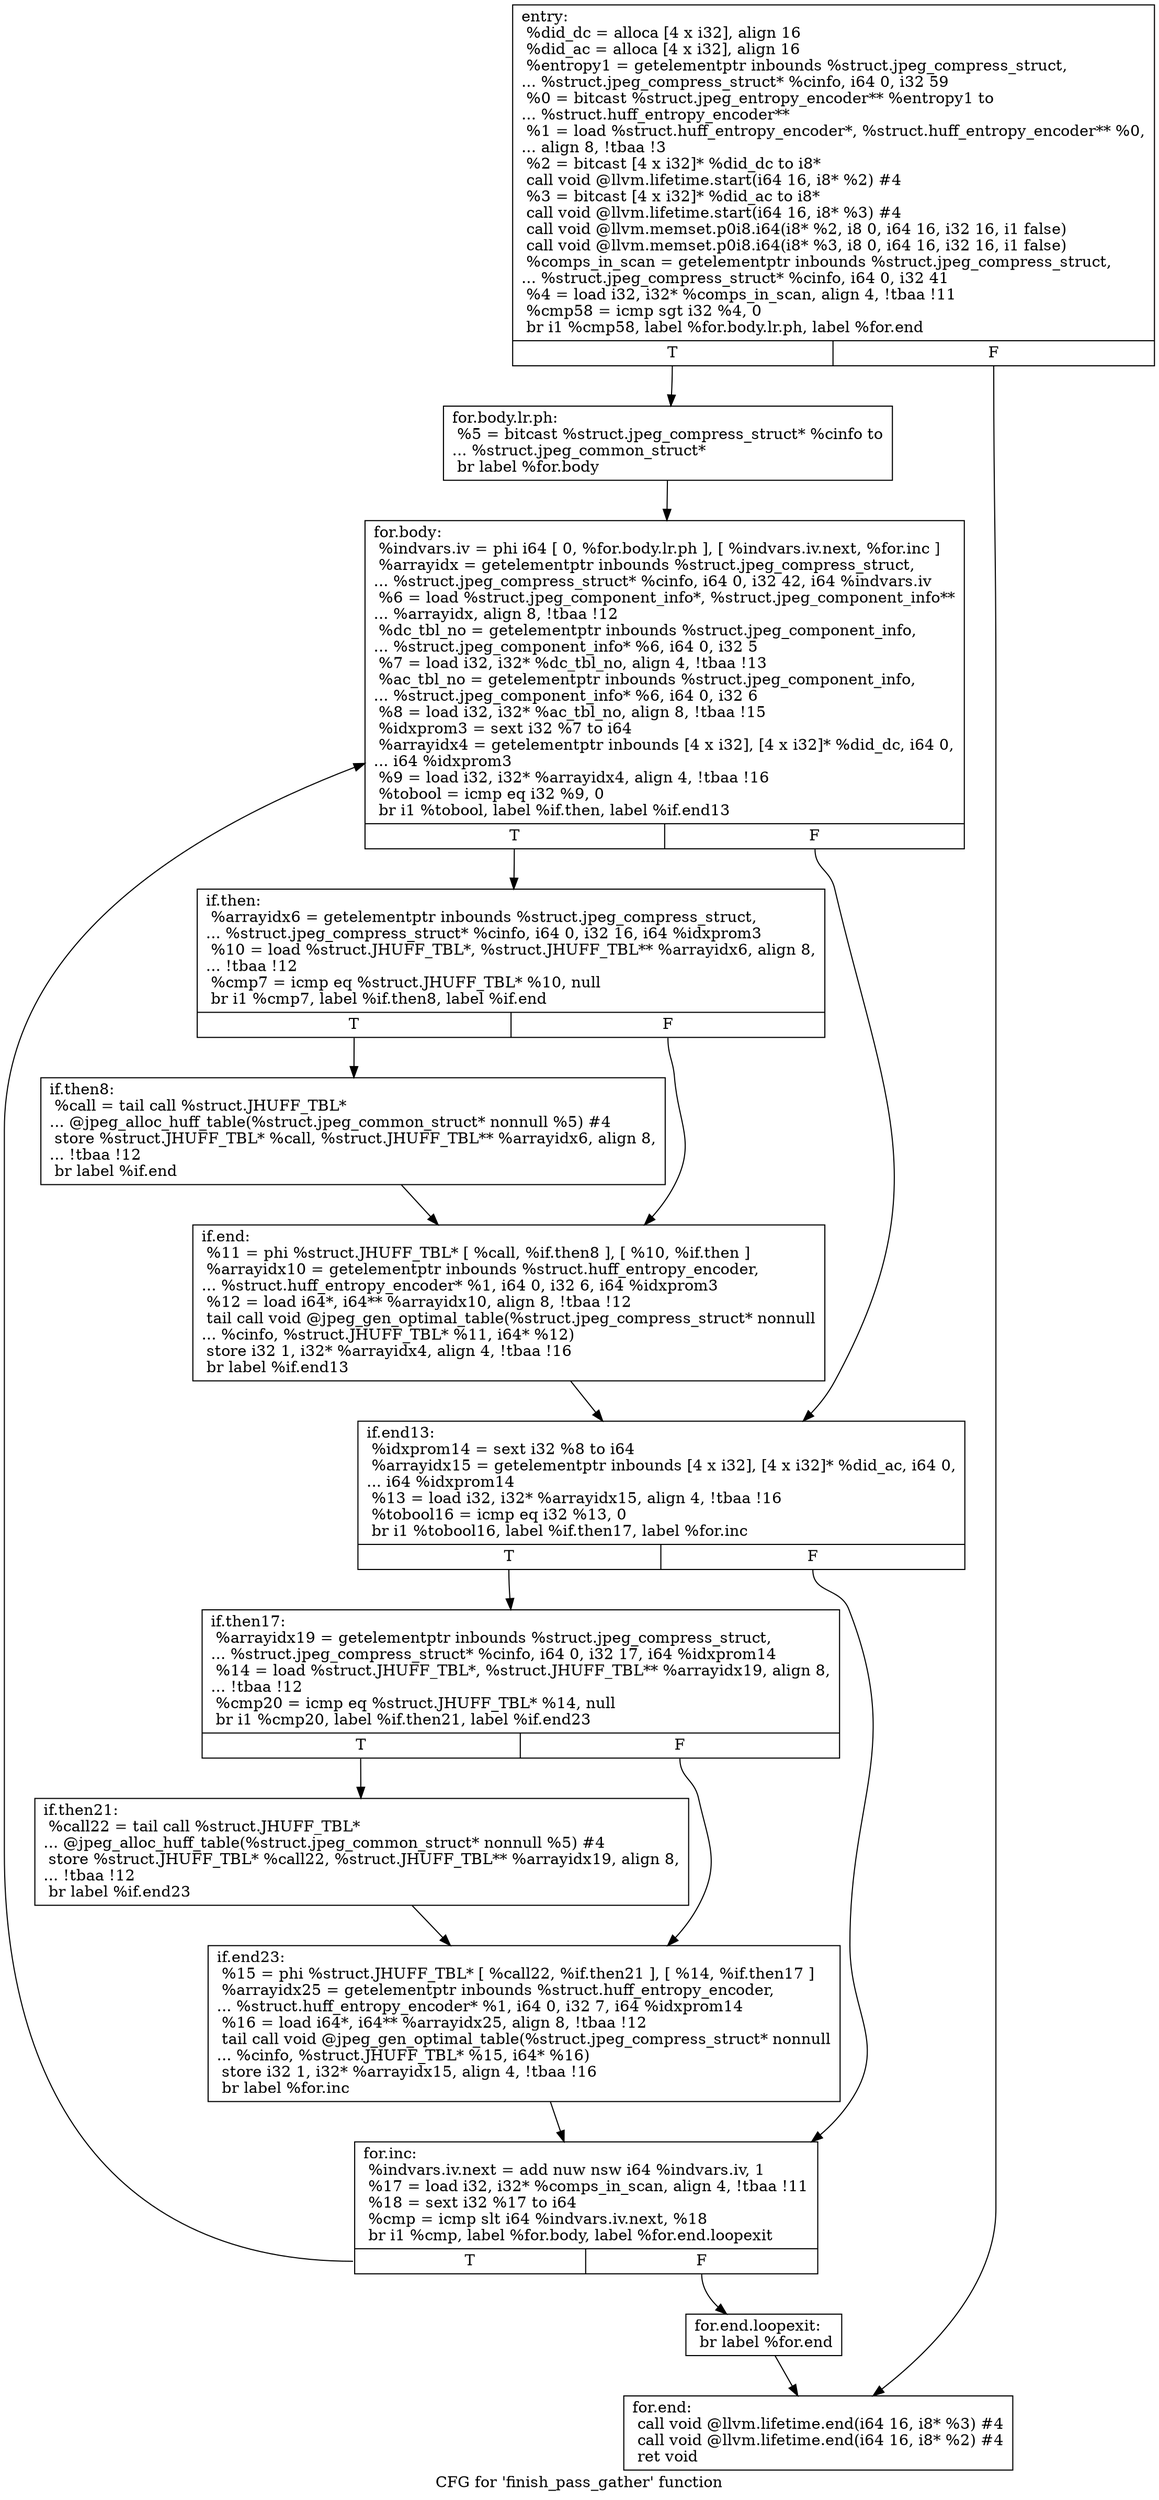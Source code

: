 digraph "CFG for 'finish_pass_gather' function" {
	label="CFG for 'finish_pass_gather' function";

	Node0x641e190 [shape=record,label="{entry:\l  %did_dc = alloca [4 x i32], align 16\l  %did_ac = alloca [4 x i32], align 16\l  %entropy1 = getelementptr inbounds %struct.jpeg_compress_struct,\l... %struct.jpeg_compress_struct* %cinfo, i64 0, i32 59\l  %0 = bitcast %struct.jpeg_entropy_encoder** %entropy1 to\l... %struct.huff_entropy_encoder**\l  %1 = load %struct.huff_entropy_encoder*, %struct.huff_entropy_encoder** %0,\l... align 8, !tbaa !3\l  %2 = bitcast [4 x i32]* %did_dc to i8*\l  call void @llvm.lifetime.start(i64 16, i8* %2) #4\l  %3 = bitcast [4 x i32]* %did_ac to i8*\l  call void @llvm.lifetime.start(i64 16, i8* %3) #4\l  call void @llvm.memset.p0i8.i64(i8* %2, i8 0, i64 16, i32 16, i1 false)\l  call void @llvm.memset.p0i8.i64(i8* %3, i8 0, i64 16, i32 16, i1 false)\l  %comps_in_scan = getelementptr inbounds %struct.jpeg_compress_struct,\l... %struct.jpeg_compress_struct* %cinfo, i64 0, i32 41\l  %4 = load i32, i32* %comps_in_scan, align 4, !tbaa !11\l  %cmp58 = icmp sgt i32 %4, 0\l  br i1 %cmp58, label %for.body.lr.ph, label %for.end\l|{<s0>T|<s1>F}}"];
	Node0x641e190:s0 -> Node0x63fbf90;
	Node0x641e190:s1 -> Node0x63fc040;
	Node0x63fbf90 [shape=record,label="{for.body.lr.ph:                                   \l  %5 = bitcast %struct.jpeg_compress_struct* %cinfo to\l... %struct.jpeg_common_struct*\l  br label %for.body\l}"];
	Node0x63fbf90 -> Node0x63fc180;
	Node0x63fc180 [shape=record,label="{for.body:                                         \l  %indvars.iv = phi i64 [ 0, %for.body.lr.ph ], [ %indvars.iv.next, %for.inc ]\l  %arrayidx = getelementptr inbounds %struct.jpeg_compress_struct,\l... %struct.jpeg_compress_struct* %cinfo, i64 0, i32 42, i64 %indvars.iv\l  %6 = load %struct.jpeg_component_info*, %struct.jpeg_component_info**\l... %arrayidx, align 8, !tbaa !12\l  %dc_tbl_no = getelementptr inbounds %struct.jpeg_component_info,\l... %struct.jpeg_component_info* %6, i64 0, i32 5\l  %7 = load i32, i32* %dc_tbl_no, align 4, !tbaa !13\l  %ac_tbl_no = getelementptr inbounds %struct.jpeg_component_info,\l... %struct.jpeg_component_info* %6, i64 0, i32 6\l  %8 = load i32, i32* %ac_tbl_no, align 8, !tbaa !15\l  %idxprom3 = sext i32 %7 to i64\l  %arrayidx4 = getelementptr inbounds [4 x i32], [4 x i32]* %did_dc, i64 0,\l... i64 %idxprom3\l  %9 = load i32, i32* %arrayidx4, align 4, !tbaa !16\l  %tobool = icmp eq i32 %9, 0\l  br i1 %tobool, label %if.then, label %if.end13\l|{<s0>T|<s1>F}}"];
	Node0x63fc180:s0 -> Node0x63e9520;
	Node0x63fc180:s1 -> Node0x63fcc90;
	Node0x63e9520 [shape=record,label="{if.then:                                          \l  %arrayidx6 = getelementptr inbounds %struct.jpeg_compress_struct,\l... %struct.jpeg_compress_struct* %cinfo, i64 0, i32 16, i64 %idxprom3\l  %10 = load %struct.JHUFF_TBL*, %struct.JHUFF_TBL** %arrayidx6, align 8,\l... !tbaa !12\l  %cmp7 = icmp eq %struct.JHUFF_TBL* %10, null\l  br i1 %cmp7, label %if.then8, label %if.end\l|{<s0>T|<s1>F}}"];
	Node0x63e9520:s0 -> Node0x63fcf90;
	Node0x63e9520:s1 -> Node0x63fd070;
	Node0x63fcf90 [shape=record,label="{if.then8:                                         \l  %call = tail call %struct.JHUFF_TBL*\l... @jpeg_alloc_huff_table(%struct.jpeg_common_struct* nonnull %5) #4\l  store %struct.JHUFF_TBL* %call, %struct.JHUFF_TBL** %arrayidx6, align 8,\l... !tbaa !12\l  br label %if.end\l}"];
	Node0x63fcf90 -> Node0x63fd070;
	Node0x63fd070 [shape=record,label="{if.end:                                           \l  %11 = phi %struct.JHUFF_TBL* [ %call, %if.then8 ], [ %10, %if.then ]\l  %arrayidx10 = getelementptr inbounds %struct.huff_entropy_encoder,\l... %struct.huff_entropy_encoder* %1, i64 0, i32 6, i64 %idxprom3\l  %12 = load i64*, i64** %arrayidx10, align 8, !tbaa !12\l  tail call void @jpeg_gen_optimal_table(%struct.jpeg_compress_struct* nonnull\l... %cinfo, %struct.JHUFF_TBL* %11, i64* %12)\l  store i32 1, i32* %arrayidx4, align 4, !tbaa !16\l  br label %if.end13\l}"];
	Node0x63fd070 -> Node0x63fcc90;
	Node0x63fcc90 [shape=record,label="{if.end13:                                         \l  %idxprom14 = sext i32 %8 to i64\l  %arrayidx15 = getelementptr inbounds [4 x i32], [4 x i32]* %did_ac, i64 0,\l... i64 %idxprom14\l  %13 = load i32, i32* %arrayidx15, align 4, !tbaa !16\l  %tobool16 = icmp eq i32 %13, 0\l  br i1 %tobool16, label %if.then17, label %for.inc\l|{<s0>T|<s1>F}}"];
	Node0x63fcc90:s0 -> Node0x63fdce0;
	Node0x63fcc90:s1 -> Node0x63fc300;
	Node0x63fdce0 [shape=record,label="{if.then17:                                        \l  %arrayidx19 = getelementptr inbounds %struct.jpeg_compress_struct,\l... %struct.jpeg_compress_struct* %cinfo, i64 0, i32 17, i64 %idxprom14\l  %14 = load %struct.JHUFF_TBL*, %struct.JHUFF_TBL** %arrayidx19, align 8,\l... !tbaa !12\l  %cmp20 = icmp eq %struct.JHUFF_TBL* %14, null\l  br i1 %cmp20, label %if.then21, label %if.end23\l|{<s0>T|<s1>F}}"];
	Node0x63fdce0:s0 -> Node0x63fdfc0;
	Node0x63fdce0:s1 -> Node0x63fe0a0;
	Node0x63fdfc0 [shape=record,label="{if.then21:                                        \l  %call22 = tail call %struct.JHUFF_TBL*\l... @jpeg_alloc_huff_table(%struct.jpeg_common_struct* nonnull %5) #4\l  store %struct.JHUFF_TBL* %call22, %struct.JHUFF_TBL** %arrayidx19, align 8,\l... !tbaa !12\l  br label %if.end23\l}"];
	Node0x63fdfc0 -> Node0x63fe0a0;
	Node0x63fe0a0 [shape=record,label="{if.end23:                                         \l  %15 = phi %struct.JHUFF_TBL* [ %call22, %if.then21 ], [ %14, %if.then17 ]\l  %arrayidx25 = getelementptr inbounds %struct.huff_entropy_encoder,\l... %struct.huff_entropy_encoder* %1, i64 0, i32 7, i64 %idxprom14\l  %16 = load i64*, i64** %arrayidx25, align 8, !tbaa !12\l  tail call void @jpeg_gen_optimal_table(%struct.jpeg_compress_struct* nonnull\l... %cinfo, %struct.JHUFF_TBL* %15, i64* %16)\l  store i32 1, i32* %arrayidx15, align 4, !tbaa !16\l  br label %for.inc\l}"];
	Node0x63fe0a0 -> Node0x63fc300;
	Node0x63fc300 [shape=record,label="{for.inc:                                          \l  %indvars.iv.next = add nuw nsw i64 %indvars.iv, 1\l  %17 = load i32, i32* %comps_in_scan, align 4, !tbaa !11\l  %18 = sext i32 %17 to i64\l  %cmp = icmp slt i64 %indvars.iv.next, %18\l  br i1 %cmp, label %for.body, label %for.end.loopexit\l|{<s0>T|<s1>F}}"];
	Node0x63fc300:s0 -> Node0x63fc180;
	Node0x63fc300:s1 -> Node0x63fe8d0;
	Node0x63fe8d0 [shape=record,label="{for.end.loopexit:                                 \l  br label %for.end\l}"];
	Node0x63fe8d0 -> Node0x63fc040;
	Node0x63fc040 [shape=record,label="{for.end:                                          \l  call void @llvm.lifetime.end(i64 16, i8* %3) #4\l  call void @llvm.lifetime.end(i64 16, i8* %2) #4\l  ret void\l}"];
}
